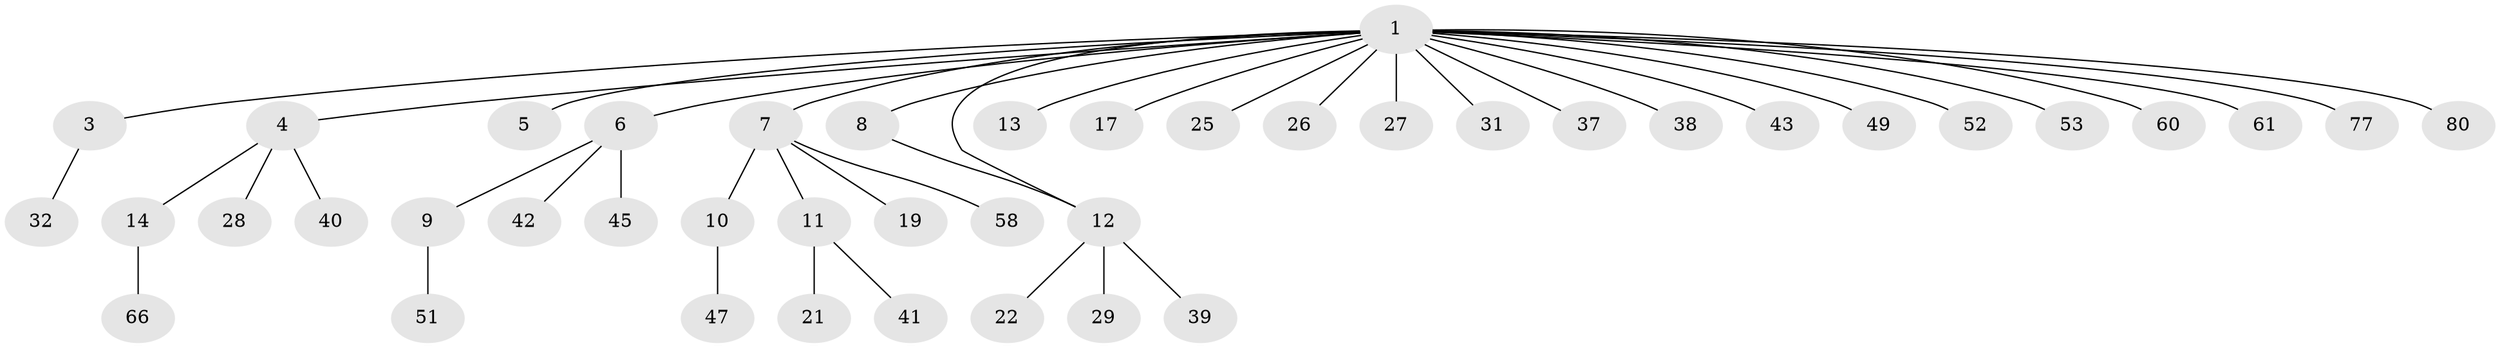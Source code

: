 // original degree distribution, {5: 0.06976744186046512, 20: 0.011627906976744186, 2: 0.13953488372093023, 9: 0.011627906976744186, 3: 0.03488372093023256, 6: 0.011627906976744186, 1: 0.6744186046511628, 4: 0.046511627906976744}
// Generated by graph-tools (version 1.1) at 2025/14/03/09/25 04:14:40]
// undirected, 43 vertices, 43 edges
graph export_dot {
graph [start="1"]
  node [color=gray90,style=filled];
  1 [super="+2"];
  3;
  4 [super="+36+70+64+50+20"];
  5 [super="+48+35+62+63"];
  6 [super="+83+76+16"];
  7;
  8 [super="+74"];
  9;
  10;
  11 [super="+15"];
  12 [super="+44"];
  13;
  14 [super="+33+72"];
  17 [super="+67+18+46"];
  19 [super="+24+86+65"];
  21;
  22;
  25;
  26;
  27;
  28;
  29 [super="+34"];
  31 [super="+69"];
  32;
  37;
  38 [super="+56"];
  39;
  40 [super="+84"];
  41;
  42;
  43;
  45;
  47;
  49;
  51 [super="+75"];
  52;
  53 [super="+81"];
  58;
  60;
  61;
  66 [super="+85"];
  77;
  80;
  1 -- 3;
  1 -- 17;
  1 -- 25;
  1 -- 80;
  1 -- 4;
  1 -- 5;
  1 -- 6;
  1 -- 7;
  1 -- 8;
  1 -- 12;
  1 -- 13;
  1 -- 77;
  1 -- 26;
  1 -- 27;
  1 -- 31;
  1 -- 37;
  1 -- 38;
  1 -- 43;
  1 -- 49;
  1 -- 52;
  1 -- 53;
  1 -- 60;
  1 -- 61;
  3 -- 32;
  4 -- 14;
  4 -- 28;
  4 -- 40;
  6 -- 9;
  6 -- 42;
  6 -- 45;
  7 -- 10;
  7 -- 11;
  7 -- 19;
  7 -- 58;
  8 -- 12;
  9 -- 51;
  10 -- 47;
  11 -- 21;
  11 -- 41;
  12 -- 22;
  12 -- 29;
  12 -- 39;
  14 -- 66;
}

